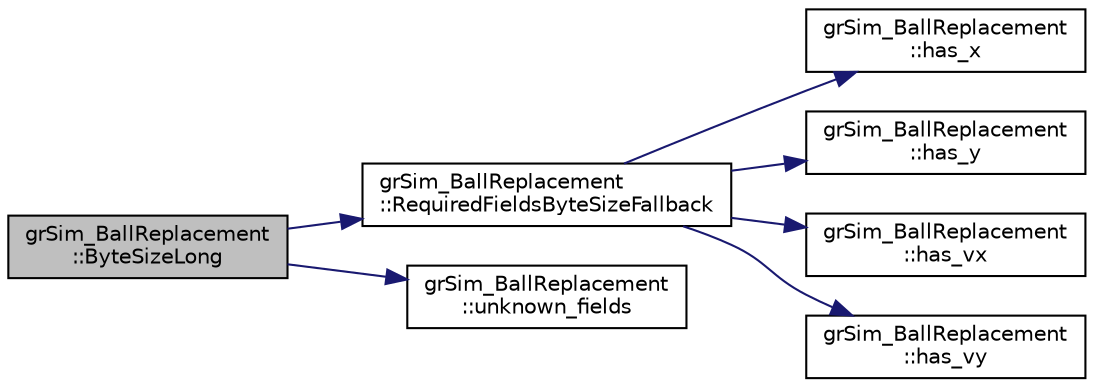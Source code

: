 digraph "grSim_BallReplacement::ByteSizeLong"
{
 // INTERACTIVE_SVG=YES
  edge [fontname="Helvetica",fontsize="10",labelfontname="Helvetica",labelfontsize="10"];
  node [fontname="Helvetica",fontsize="10",shape=record];
  rankdir="LR";
  Node1 [label="grSim_BallReplacement\l::ByteSizeLong",height=0.2,width=0.4,color="black", fillcolor="grey75", style="filled", fontcolor="black"];
  Node1 -> Node2 [color="midnightblue",fontsize="10",style="solid",fontname="Helvetica"];
  Node2 [label="grSim_BallReplacement\l::RequiredFieldsByteSizeFallback",height=0.2,width=0.4,color="black", fillcolor="white", style="filled",URL="$d2/db1/classgr_sim___ball_replacement.html#ad6ab25ae197b4ae25974961d35d74bfb"];
  Node2 -> Node3 [color="midnightblue",fontsize="10",style="solid",fontname="Helvetica"];
  Node3 [label="grSim_BallReplacement\l::has_x",height=0.2,width=0.4,color="black", fillcolor="white", style="filled",URL="$d2/db1/classgr_sim___ball_replacement.html#a130b729e91eec4324588c75e168fecb2"];
  Node2 -> Node4 [color="midnightblue",fontsize="10",style="solid",fontname="Helvetica"];
  Node4 [label="grSim_BallReplacement\l::has_y",height=0.2,width=0.4,color="black", fillcolor="white", style="filled",URL="$d2/db1/classgr_sim___ball_replacement.html#a1ed78699ee35336421e7b3258ca4f7ae"];
  Node2 -> Node5 [color="midnightblue",fontsize="10",style="solid",fontname="Helvetica"];
  Node5 [label="grSim_BallReplacement\l::has_vx",height=0.2,width=0.4,color="black", fillcolor="white", style="filled",URL="$d2/db1/classgr_sim___ball_replacement.html#aaca81bb1d4cc555efcd082f38ec44c2e"];
  Node2 -> Node6 [color="midnightblue",fontsize="10",style="solid",fontname="Helvetica"];
  Node6 [label="grSim_BallReplacement\l::has_vy",height=0.2,width=0.4,color="black", fillcolor="white", style="filled",URL="$d2/db1/classgr_sim___ball_replacement.html#a5da0c073a501b6860a3aa7e84cbcc31b"];
  Node1 -> Node7 [color="midnightblue",fontsize="10",style="solid",fontname="Helvetica"];
  Node7 [label="grSim_BallReplacement\l::unknown_fields",height=0.2,width=0.4,color="black", fillcolor="white", style="filled",URL="$d2/db1/classgr_sim___ball_replacement.html#a0c2d3f160d92af99935bb7c66410de25"];
}
